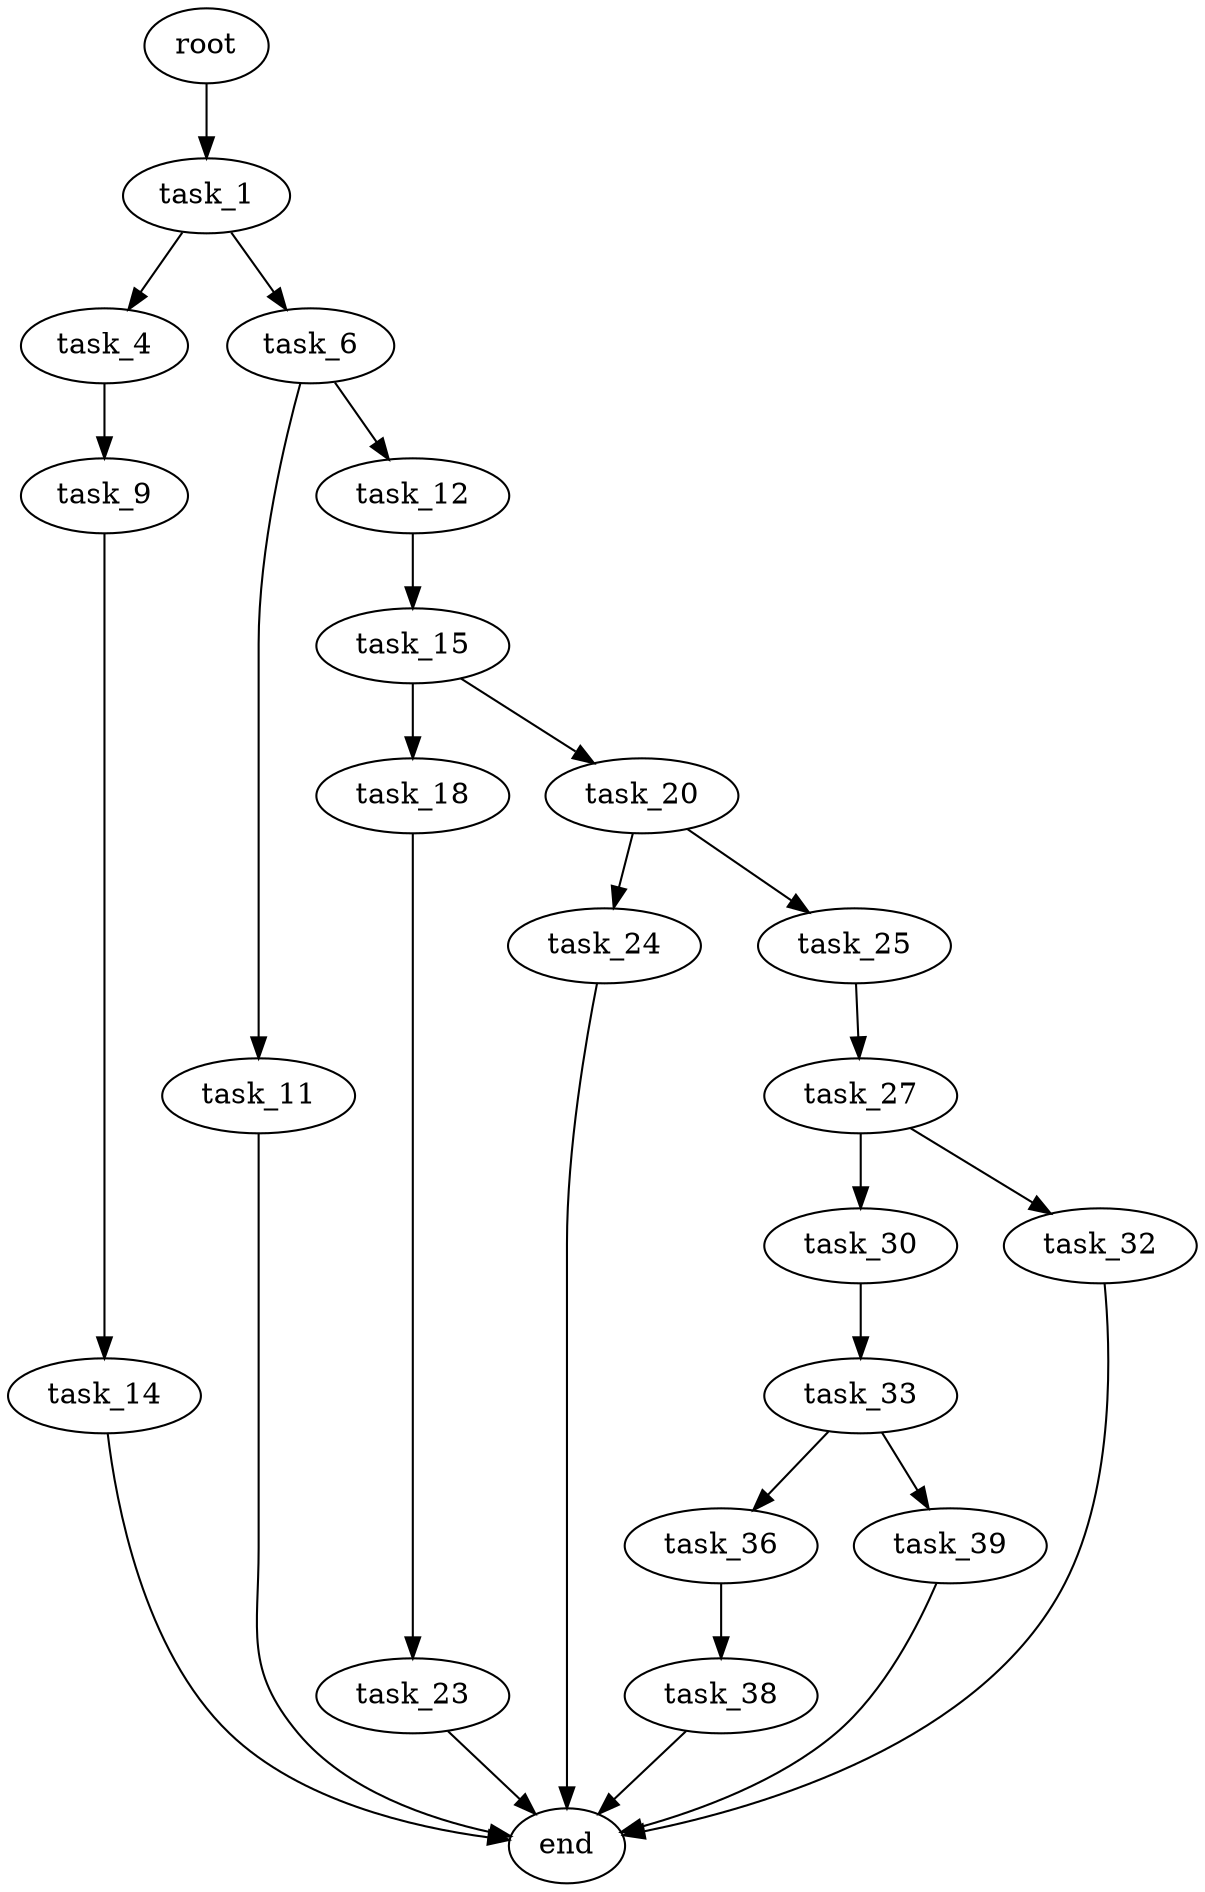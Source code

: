 digraph G {
  root [size="0.000000"];
  task_1 [size="10609113226.000000"];
  task_4 [size="549755813888.000000"];
  task_6 [size="23360631010.000000"];
  task_9 [size="134217728000.000000"];
  task_11 [size="3409339481.000000"];
  task_12 [size="9673812036.000000"];
  task_14 [size="208750116168.000000"];
  end [size="0.000000"];
  task_15 [size="8589934592.000000"];
  task_18 [size="23254904729.000000"];
  task_20 [size="272772674824.000000"];
  task_23 [size="1115939550865.000000"];
  task_24 [size="91531520315.000000"];
  task_25 [size="368293445632.000000"];
  task_27 [size="13398472485.000000"];
  task_30 [size="549814932910.000000"];
  task_32 [size="134217728000.000000"];
  task_33 [size="68719476736.000000"];
  task_36 [size="782757789696.000000"];
  task_39 [size="212965229085.000000"];
  task_38 [size="99648132194.000000"];

  root -> task_1 [size="1.000000"];
  task_1 -> task_4 [size="679477248.000000"];
  task_1 -> task_6 [size="679477248.000000"];
  task_4 -> task_9 [size="536870912.000000"];
  task_6 -> task_11 [size="411041792.000000"];
  task_6 -> task_12 [size="411041792.000000"];
  task_9 -> task_14 [size="209715200.000000"];
  task_11 -> end [size="1.000000"];
  task_12 -> task_15 [size="411041792.000000"];
  task_14 -> end [size="1.000000"];
  task_15 -> task_18 [size="33554432.000000"];
  task_15 -> task_20 [size="33554432.000000"];
  task_18 -> task_23 [size="679477248.000000"];
  task_20 -> task_24 [size="536870912.000000"];
  task_20 -> task_25 [size="536870912.000000"];
  task_23 -> end [size="1.000000"];
  task_24 -> end [size="1.000000"];
  task_25 -> task_27 [size="411041792.000000"];
  task_27 -> task_30 [size="209715200.000000"];
  task_27 -> task_32 [size="209715200.000000"];
  task_30 -> task_33 [size="679477248.000000"];
  task_32 -> end [size="1.000000"];
  task_33 -> task_36 [size="134217728.000000"];
  task_33 -> task_39 [size="134217728.000000"];
  task_36 -> task_38 [size="679477248.000000"];
  task_39 -> end [size="1.000000"];
  task_38 -> end [size="1.000000"];
}
